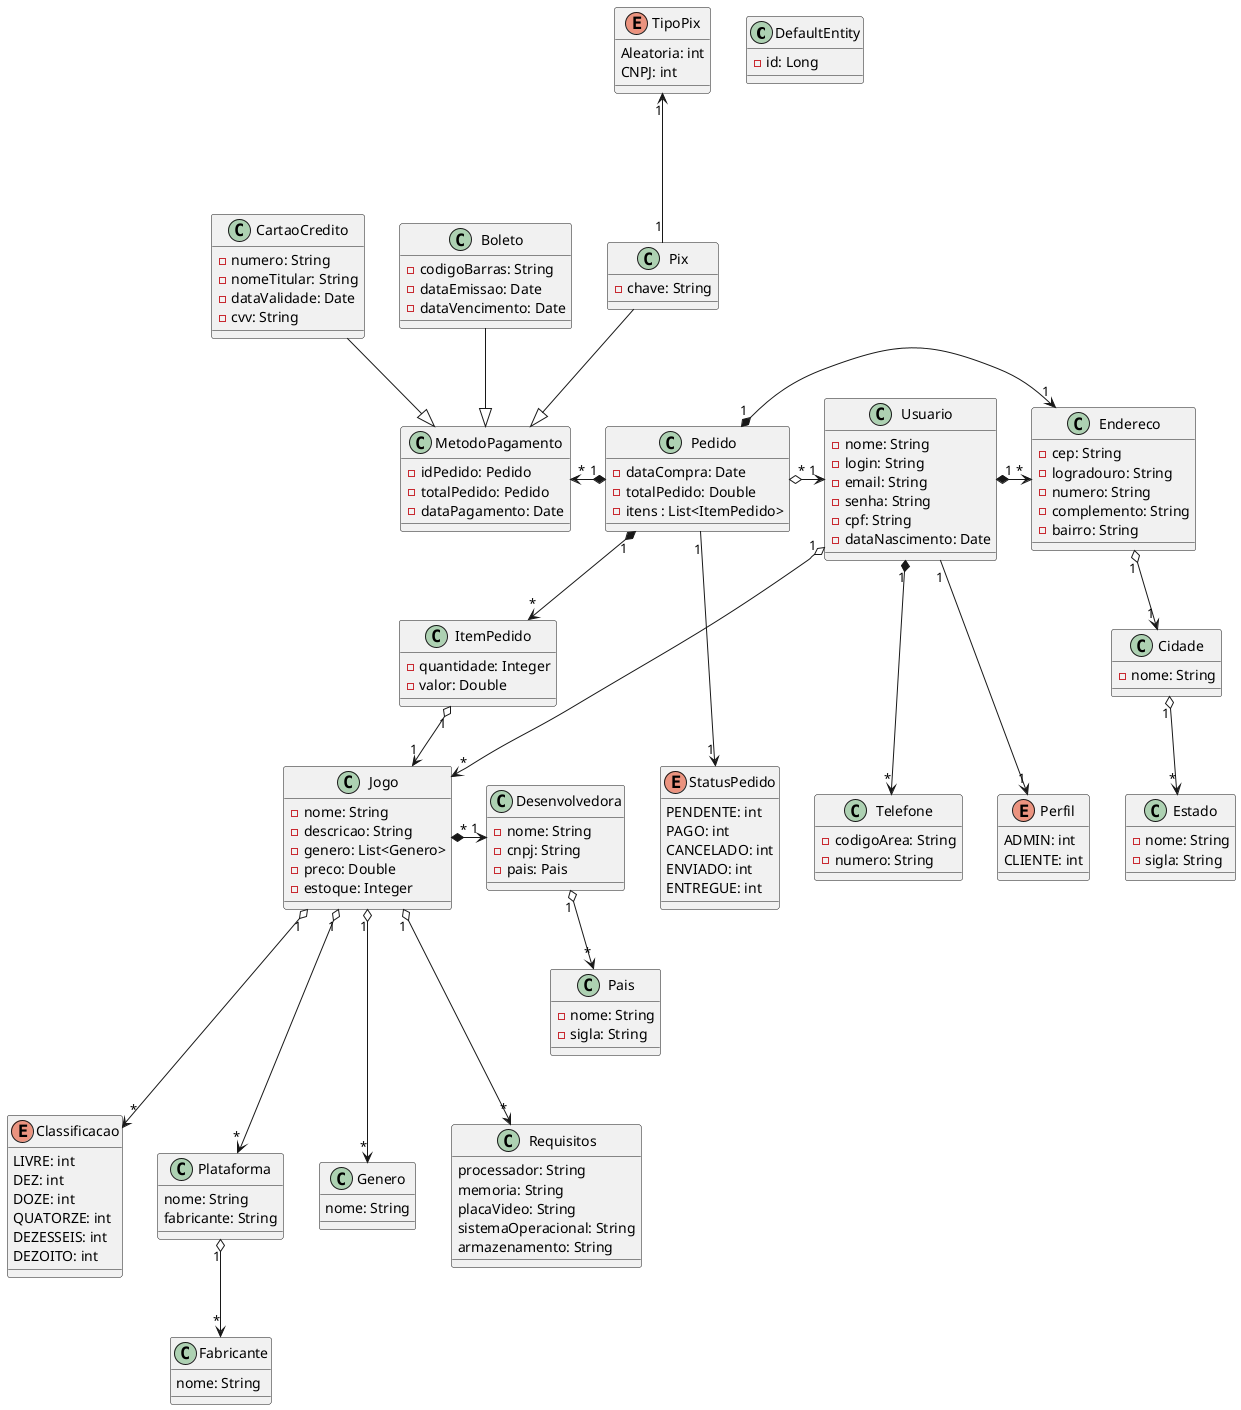 @startuml Uml

class DefaultEntity{
    - id: Long
}

class Usuario{
    - nome: String
    - login: String
    - email: String
    - senha: String
    - cpf: String
    - dataNascimento: Date
}

class CartaoCredito{
    - numero: String
    - nomeTitular: String
    - dataValidade: Date
    - cvv: String
}

class MetodoPagamento{
    - idPedido: Pedido
    - totalPedido: Pedido
    - dataPagamento: Date
}


class Telefone{
    - codigoArea: String
    - numero: String
}

class Jogo{
    - nome: String
    - descricao: String
    - genero: List<Genero>
    - preco: Double
    - estoque: Integer
}

class Boleto{
    - codigoBarras: String
    - dataEmissao: Date
    - dataVencimento: Date
}

class Pix{
    - chave: String
}

class Endereco{
    - cep: String
    - logradouro: String
    - numero: String
    - complemento: String
    - bairro: String
}

class Cidade{
    - nome: String
}

class Estado{
    - nome: String
    - sigla: String
}

class Pedido{
    - dataCompra: Date
    - totalPedido: Double
    - itens : List<ItemPedido>
}

class ItemPedido{
    - quantidade: Integer
    - valor: Double

}

class Pais{
    - nome: String
    - sigla: String

}

class Desenvolvedora{
    - nome: String
    - cnpj: String
    - pais: Pais
}


class Plataforma{
    nome: String
    fabricante: String
}

class Genero{
    nome: String
}


class Fabricante{
    nome: String
}


class Requisitos{
    processador: String
    memoria: String
    placaVideo: String
    sistemaOperacional: String
    armazenamento: String
}

Enum StatusPedido{
    PENDENTE: int
    PAGO: int
    CANCELADO: int
    ENVIADO: int
    ENTREGUE: int
}

Enum Classificacao{
    LIVRE: int
    DEZ: int
    DOZE: int
    QUATORZE: int
    DEZESSEIS: int
    DEZOITO: int
}

Enum TipoPix{
    Aleatoria: int
    CNPJ: int
}

Enum Perfil{
    ADMIN: int
    CLIENTE: int
}



Usuario "1" *--down-> "*" Telefone
Usuario "1" *--right-> "*" Endereco
Usuario "1" o--down-> "*" Jogo
Usuario "1" --down-> "1" Perfil

Pedido "*" o--right-> "1" Usuario
Pedido "1" *--right->"*" ItemPedido
Pedido "1" --down-> "1" StatusPedido
Pedido "1" *--right-> "1" Endereco
Pedido "1" *--left-> "*" MetodoPagamento

ItemPedido "1" o--> "1" Jogo


Jogo "*" *--right-> "1" Desenvolvedora
Jogo "1" o--down-> "*" Genero
Jogo "1" o--down-> "*" Classificacao
Jogo "1" o--down-> "*" Plataforma
Jogo "1" o--down-> "*" Requisitos
Endereco "1" o--> "1" Cidade
Cidade "1" o--> "*" Estado

Desenvolvedora "1" o--> "*" Pais
Plataforma "1" o--> "*" Fabricante

Pix "1" --up-> "1" TipoPix
Boleto --|> MetodoPagamento
Pix --|> MetodoPagamento
CartaoCredito --|> MetodoPagamento


@enduml